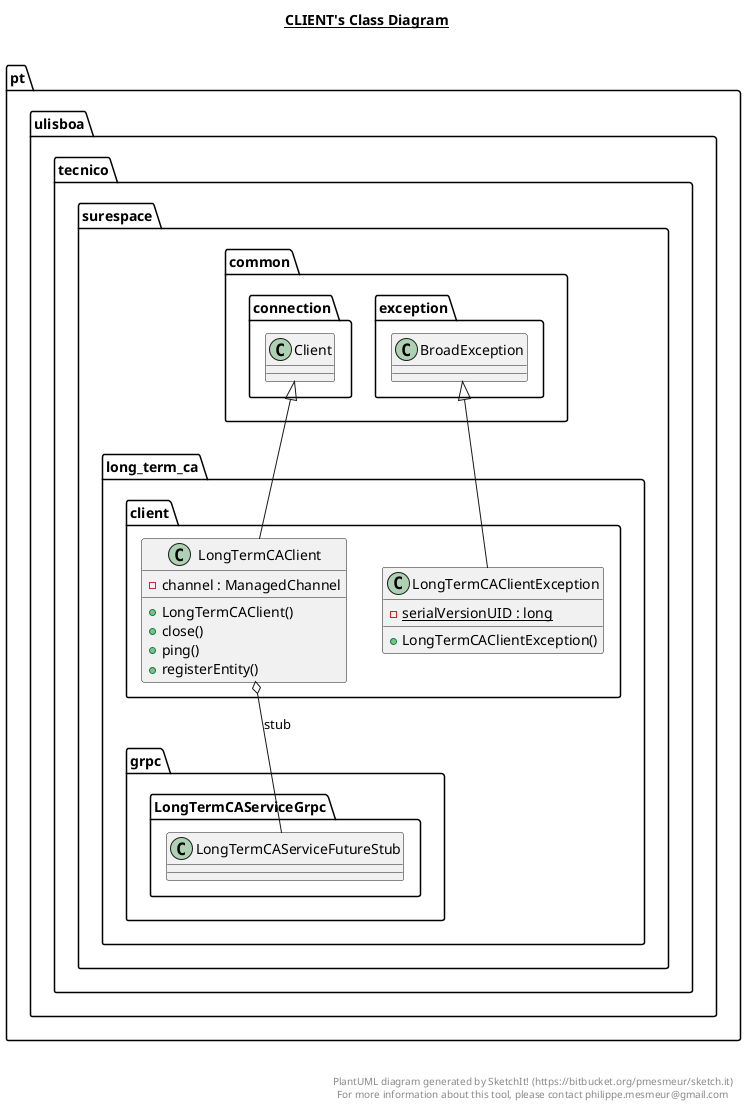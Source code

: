 @startuml

title __CLIENT's Class Diagram__\n

  namespace pt.ulisboa.tecnico.surespace.long_term_ca.client {
    class pt.ulisboa.tecnico.surespace.long_term_ca.client.LongTermCAClient {
        - channel : ManagedChannel
        + LongTermCAClient()
        + close()
        + ping()
        + registerEntity()
    }
  }
  

  namespace pt.ulisboa.tecnico.surespace.long_term_ca.client {
    class pt.ulisboa.tecnico.surespace.long_term_ca.client.LongTermCAClientException {
        {static} - serialVersionUID : long
        + LongTermCAClientException()
    }
  }
  

  pt.ulisboa.tecnico.surespace.long_term_ca.client.LongTermCAClient -up-|> pt.ulisboa.tecnico.surespace.common.connection.Client
  pt.ulisboa.tecnico.surespace.long_term_ca.client.LongTermCAClient o-- pt.ulisboa.tecnico.surespace.long_term_ca.grpc.LongTermCAServiceGrpc.LongTermCAServiceFutureStub : stub
  pt.ulisboa.tecnico.surespace.long_term_ca.client.LongTermCAClientException -up-|> pt.ulisboa.tecnico.surespace.common.exception.BroadException


right footer


PlantUML diagram generated by SketchIt! (https://bitbucket.org/pmesmeur/sketch.it)
For more information about this tool, please contact philippe.mesmeur@gmail.com
endfooter

@enduml
